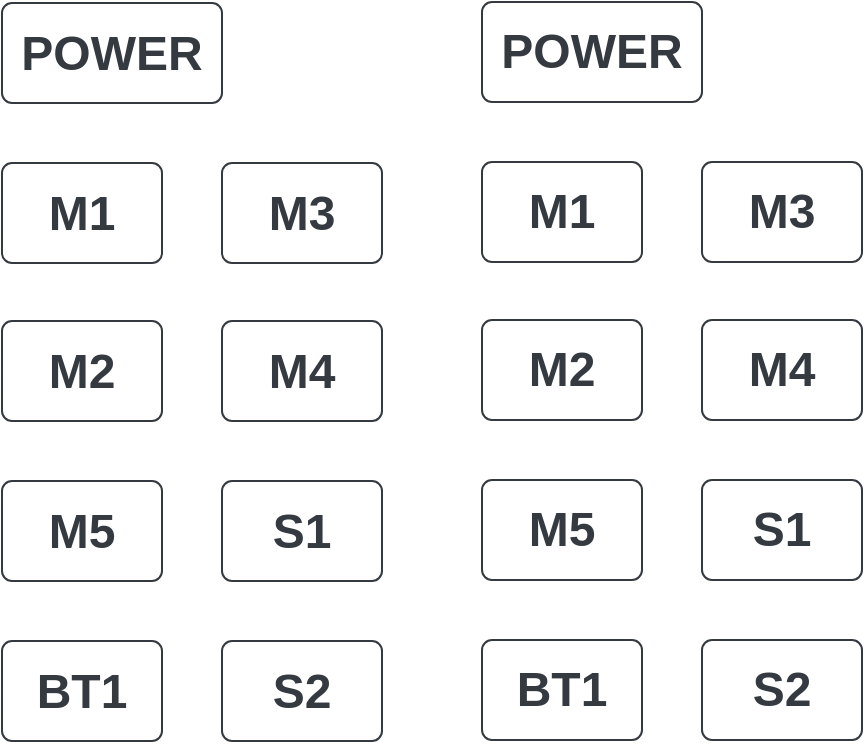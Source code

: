 <mxfile version="20.3.0" type="device"><diagram id="H0vPwREJCfjuBbF2gKlo" name="Страница 1"><mxGraphModel dx="1824" dy="1102" grid="1" gridSize="10" guides="1" tooltips="1" connect="1" arrows="1" fold="1" page="1" pageScale="1" pageWidth="1100" pageHeight="850" math="0" shadow="0"><root><mxCell id="0"/><mxCell id="1" parent="0"/><mxCell id="pjDK7R4l_yzdB0wsS2JR-1" value="&lt;font size=&quot;1&quot; style=&quot;&quot;&gt;&lt;b style=&quot;font-size: 24px;&quot;&gt;POWER&lt;/b&gt;&lt;/font&gt;" style="html=1;shadow=0;dashed=0;shape=mxgraph.bootstrap.rrect;rSize=5;strokeColor=#343A40;strokeWidth=1;fillColor=none;fontColor=#343A40;whiteSpace=wrap;align=center;verticalAlign=middle;spacingLeft=0;fontStyle=0;fontSize=16;spacing=5;" vertex="1" parent="1"><mxGeometry x="310" y="240.5" width="110" height="50" as="geometry"/></mxCell><mxCell id="pjDK7R4l_yzdB0wsS2JR-3" value="&lt;font size=&quot;1&quot; style=&quot;&quot;&gt;&lt;b style=&quot;font-size: 24px;&quot;&gt;M1&lt;/b&gt;&lt;/font&gt;" style="html=1;shadow=0;dashed=0;shape=mxgraph.bootstrap.rrect;rSize=5;strokeColor=#343A40;strokeWidth=1;fillColor=none;fontColor=#343A40;whiteSpace=wrap;align=center;verticalAlign=middle;spacingLeft=0;fontStyle=0;fontSize=16;spacing=5;" vertex="1" parent="1"><mxGeometry x="310" y="320.5" width="80" height="50" as="geometry"/></mxCell><mxCell id="pjDK7R4l_yzdB0wsS2JR-4" value="&lt;font size=&quot;1&quot; style=&quot;&quot;&gt;&lt;b style=&quot;font-size: 24px;&quot;&gt;M2&lt;/b&gt;&lt;/font&gt;" style="html=1;shadow=0;dashed=0;shape=mxgraph.bootstrap.rrect;rSize=5;strokeColor=#343A40;strokeWidth=1;fillColor=none;fontColor=#343A40;whiteSpace=wrap;align=center;verticalAlign=middle;spacingLeft=0;fontStyle=0;fontSize=16;spacing=5;" vertex="1" parent="1"><mxGeometry x="310" y="399.5" width="80" height="50" as="geometry"/></mxCell><mxCell id="pjDK7R4l_yzdB0wsS2JR-5" value="&lt;font size=&quot;1&quot; style=&quot;&quot;&gt;&lt;b style=&quot;font-size: 24px;&quot;&gt;M3&lt;/b&gt;&lt;/font&gt;" style="html=1;shadow=0;dashed=0;shape=mxgraph.bootstrap.rrect;rSize=5;strokeColor=#343A40;strokeWidth=1;fillColor=none;fontColor=#343A40;whiteSpace=wrap;align=center;verticalAlign=middle;spacingLeft=0;fontStyle=0;fontSize=16;spacing=5;" vertex="1" parent="1"><mxGeometry x="420" y="320.5" width="80" height="50" as="geometry"/></mxCell><mxCell id="pjDK7R4l_yzdB0wsS2JR-6" value="&lt;font size=&quot;1&quot; style=&quot;&quot;&gt;&lt;b style=&quot;font-size: 24px;&quot;&gt;M4&lt;/b&gt;&lt;/font&gt;" style="html=1;shadow=0;dashed=0;shape=mxgraph.bootstrap.rrect;rSize=5;strokeColor=#343A40;strokeWidth=1;fillColor=none;fontColor=#343A40;whiteSpace=wrap;align=center;verticalAlign=middle;spacingLeft=0;fontStyle=0;fontSize=16;spacing=5;" vertex="1" parent="1"><mxGeometry x="420" y="399.5" width="80" height="50" as="geometry"/></mxCell><mxCell id="pjDK7R4l_yzdB0wsS2JR-7" value="&lt;font size=&quot;1&quot; style=&quot;&quot;&gt;&lt;b style=&quot;font-size: 24px;&quot;&gt;M5&lt;/b&gt;&lt;/font&gt;" style="html=1;shadow=0;dashed=0;shape=mxgraph.bootstrap.rrect;rSize=5;strokeColor=#343A40;strokeWidth=1;fillColor=none;fontColor=#343A40;whiteSpace=wrap;align=center;verticalAlign=middle;spacingLeft=0;fontStyle=0;fontSize=16;spacing=5;" vertex="1" parent="1"><mxGeometry x="310" y="479.5" width="80" height="50" as="geometry"/></mxCell><mxCell id="pjDK7R4l_yzdB0wsS2JR-8" value="&lt;span style=&quot;font-size: 24px;&quot;&gt;&lt;b&gt;S1&lt;/b&gt;&lt;/span&gt;" style="html=1;shadow=0;dashed=0;shape=mxgraph.bootstrap.rrect;rSize=5;strokeColor=#343A40;strokeWidth=1;fillColor=none;fontColor=#343A40;whiteSpace=wrap;align=center;verticalAlign=middle;spacingLeft=0;fontStyle=0;fontSize=16;spacing=5;" vertex="1" parent="1"><mxGeometry x="420" y="479.5" width="80" height="50" as="geometry"/></mxCell><mxCell id="pjDK7R4l_yzdB0wsS2JR-9" value="&lt;span style=&quot;font-size: 24px;&quot;&gt;&lt;b&gt;S2&lt;/b&gt;&lt;/span&gt;" style="html=1;shadow=0;dashed=0;shape=mxgraph.bootstrap.rrect;rSize=5;strokeColor=#343A40;strokeWidth=1;fillColor=none;fontColor=#343A40;whiteSpace=wrap;align=center;verticalAlign=middle;spacingLeft=0;fontStyle=0;fontSize=16;spacing=5;" vertex="1" parent="1"><mxGeometry x="420" y="559.5" width="80" height="50" as="geometry"/></mxCell><mxCell id="pjDK7R4l_yzdB0wsS2JR-10" value="&lt;span style=&quot;font-size: 24px;&quot;&gt;&lt;b&gt;BT1&lt;/b&gt;&lt;/span&gt;" style="html=1;shadow=0;dashed=0;shape=mxgraph.bootstrap.rrect;rSize=5;strokeColor=#343A40;strokeWidth=1;fillColor=none;fontColor=#343A40;whiteSpace=wrap;align=center;verticalAlign=middle;spacingLeft=0;fontStyle=0;fontSize=16;spacing=5;" vertex="1" parent="1"><mxGeometry x="310" y="559.5" width="80" height="50" as="geometry"/></mxCell><mxCell id="pjDK7R4l_yzdB0wsS2JR-11" value="&lt;font size=&quot;1&quot; style=&quot;&quot;&gt;&lt;b style=&quot;font-size: 24px;&quot;&gt;POWER&lt;/b&gt;&lt;/font&gt;" style="html=1;shadow=0;dashed=0;shape=mxgraph.bootstrap.rrect;rSize=5;strokeColor=#343A40;strokeWidth=1;fillColor=none;fontColor=#343A40;whiteSpace=wrap;align=center;verticalAlign=middle;spacingLeft=0;fontStyle=0;fontSize=16;spacing=5;" vertex="1" parent="1"><mxGeometry x="550" y="240" width="110" height="50" as="geometry"/></mxCell><mxCell id="pjDK7R4l_yzdB0wsS2JR-12" value="&lt;font size=&quot;1&quot; style=&quot;&quot;&gt;&lt;b style=&quot;font-size: 24px;&quot;&gt;M1&lt;/b&gt;&lt;/font&gt;" style="html=1;shadow=0;dashed=0;shape=mxgraph.bootstrap.rrect;rSize=5;strokeColor=#343A40;strokeWidth=1;fillColor=none;fontColor=#343A40;whiteSpace=wrap;align=center;verticalAlign=middle;spacingLeft=0;fontStyle=0;fontSize=16;spacing=5;" vertex="1" parent="1"><mxGeometry x="550" y="320" width="80" height="50" as="geometry"/></mxCell><mxCell id="pjDK7R4l_yzdB0wsS2JR-13" value="&lt;font size=&quot;1&quot; style=&quot;&quot;&gt;&lt;b style=&quot;font-size: 24px;&quot;&gt;M2&lt;/b&gt;&lt;/font&gt;" style="html=1;shadow=0;dashed=0;shape=mxgraph.bootstrap.rrect;rSize=5;strokeColor=#343A40;strokeWidth=1;fillColor=none;fontColor=#343A40;whiteSpace=wrap;align=center;verticalAlign=middle;spacingLeft=0;fontStyle=0;fontSize=16;spacing=5;" vertex="1" parent="1"><mxGeometry x="550" y="399" width="80" height="50" as="geometry"/></mxCell><mxCell id="pjDK7R4l_yzdB0wsS2JR-14" value="&lt;font size=&quot;1&quot; style=&quot;&quot;&gt;&lt;b style=&quot;font-size: 24px;&quot;&gt;M3&lt;/b&gt;&lt;/font&gt;" style="html=1;shadow=0;dashed=0;shape=mxgraph.bootstrap.rrect;rSize=5;strokeColor=#343A40;strokeWidth=1;fillColor=none;fontColor=#343A40;whiteSpace=wrap;align=center;verticalAlign=middle;spacingLeft=0;fontStyle=0;fontSize=16;spacing=5;" vertex="1" parent="1"><mxGeometry x="660" y="320" width="80" height="50" as="geometry"/></mxCell><mxCell id="pjDK7R4l_yzdB0wsS2JR-15" value="&lt;font size=&quot;1&quot; style=&quot;&quot;&gt;&lt;b style=&quot;font-size: 24px;&quot;&gt;M4&lt;/b&gt;&lt;/font&gt;" style="html=1;shadow=0;dashed=0;shape=mxgraph.bootstrap.rrect;rSize=5;strokeColor=#343A40;strokeWidth=1;fillColor=none;fontColor=#343A40;whiteSpace=wrap;align=center;verticalAlign=middle;spacingLeft=0;fontStyle=0;fontSize=16;spacing=5;" vertex="1" parent="1"><mxGeometry x="660" y="399" width="80" height="50" as="geometry"/></mxCell><mxCell id="pjDK7R4l_yzdB0wsS2JR-16" value="&lt;font size=&quot;1&quot; style=&quot;&quot;&gt;&lt;b style=&quot;font-size: 24px;&quot;&gt;M5&lt;/b&gt;&lt;/font&gt;" style="html=1;shadow=0;dashed=0;shape=mxgraph.bootstrap.rrect;rSize=5;strokeColor=#343A40;strokeWidth=1;fillColor=none;fontColor=#343A40;whiteSpace=wrap;align=center;verticalAlign=middle;spacingLeft=0;fontStyle=0;fontSize=16;spacing=5;" vertex="1" parent="1"><mxGeometry x="550" y="479" width="80" height="50" as="geometry"/></mxCell><mxCell id="pjDK7R4l_yzdB0wsS2JR-17" value="&lt;span style=&quot;font-size: 24px;&quot;&gt;&lt;b&gt;S1&lt;/b&gt;&lt;/span&gt;" style="html=1;shadow=0;dashed=0;shape=mxgraph.bootstrap.rrect;rSize=5;strokeColor=#343A40;strokeWidth=1;fillColor=none;fontColor=#343A40;whiteSpace=wrap;align=center;verticalAlign=middle;spacingLeft=0;fontStyle=0;fontSize=16;spacing=5;" vertex="1" parent="1"><mxGeometry x="660" y="479" width="80" height="50" as="geometry"/></mxCell><mxCell id="pjDK7R4l_yzdB0wsS2JR-18" value="&lt;span style=&quot;font-size: 24px;&quot;&gt;&lt;b&gt;S2&lt;/b&gt;&lt;/span&gt;" style="html=1;shadow=0;dashed=0;shape=mxgraph.bootstrap.rrect;rSize=5;strokeColor=#343A40;strokeWidth=1;fillColor=none;fontColor=#343A40;whiteSpace=wrap;align=center;verticalAlign=middle;spacingLeft=0;fontStyle=0;fontSize=16;spacing=5;" vertex="1" parent="1"><mxGeometry x="660" y="559" width="80" height="50" as="geometry"/></mxCell><mxCell id="pjDK7R4l_yzdB0wsS2JR-19" value="&lt;span style=&quot;font-size: 24px;&quot;&gt;&lt;b&gt;BT1&lt;/b&gt;&lt;/span&gt;" style="html=1;shadow=0;dashed=0;shape=mxgraph.bootstrap.rrect;rSize=5;strokeColor=#343A40;strokeWidth=1;fillColor=none;fontColor=#343A40;whiteSpace=wrap;align=center;verticalAlign=middle;spacingLeft=0;fontStyle=0;fontSize=16;spacing=5;" vertex="1" parent="1"><mxGeometry x="550" y="559" width="80" height="50" as="geometry"/></mxCell></root></mxGraphModel></diagram></mxfile>
